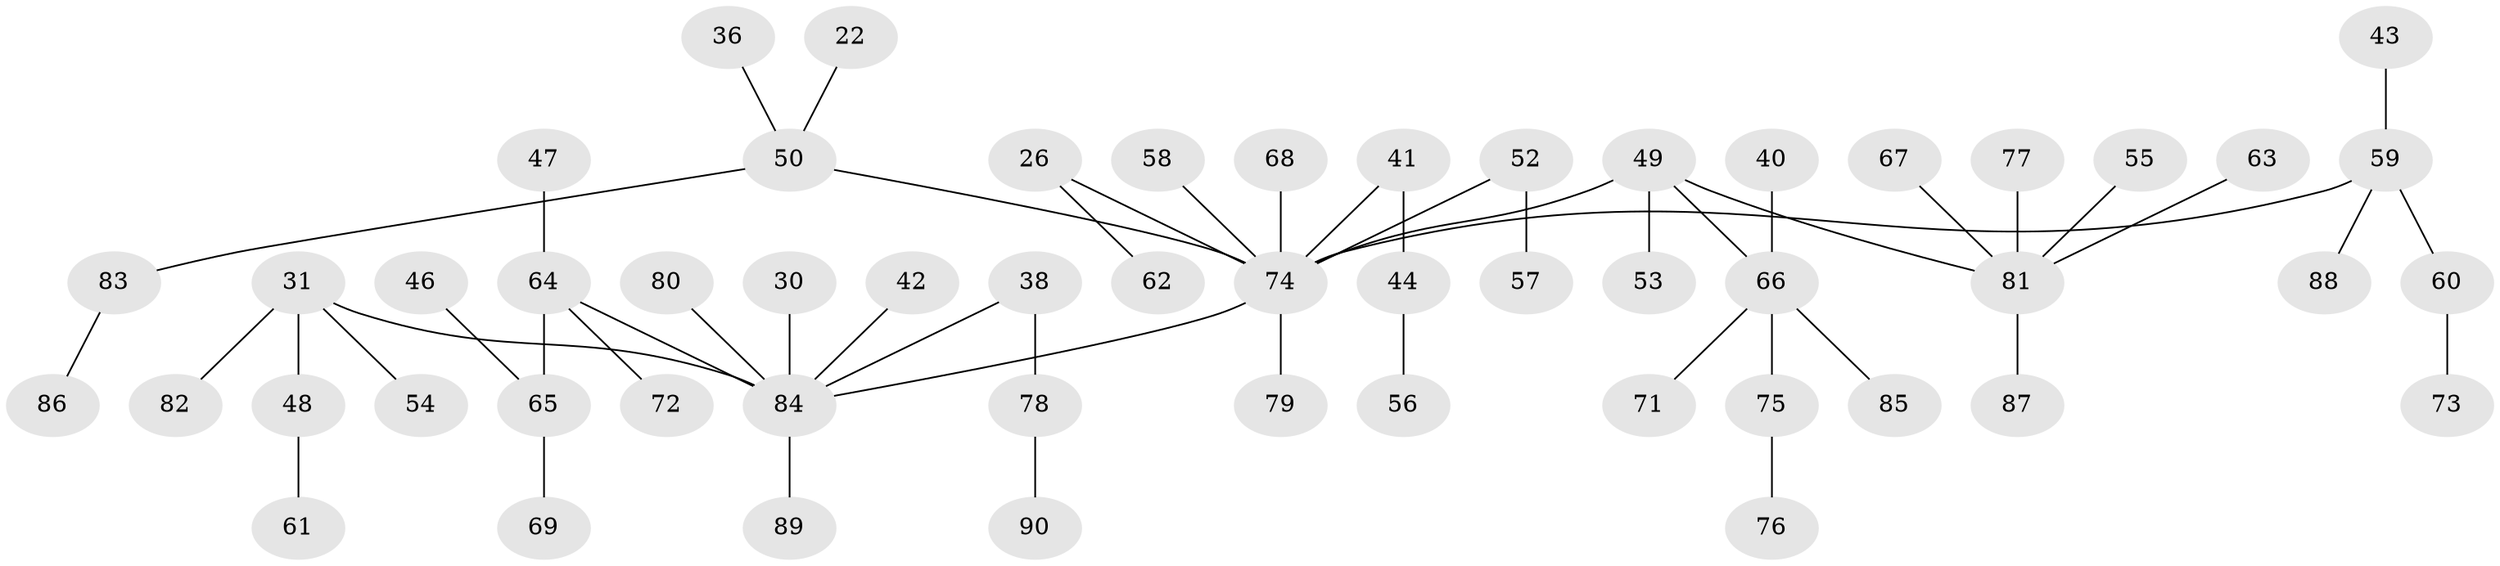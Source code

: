 // original degree distribution, {9: 0.011111111111111112, 3: 0.06666666666666667, 6: 0.03333333333333333, 1: 0.5111111111111111, 2: 0.28888888888888886, 7: 0.011111111111111112, 4: 0.07777777777777778}
// Generated by graph-tools (version 1.1) at 2025/56/03/04/25 21:56:59]
// undirected, 54 vertices, 53 edges
graph export_dot {
graph [start="1"]
  node [color=gray90,style=filled];
  22;
  26;
  30;
  31;
  36;
  38;
  40;
  41;
  42;
  43;
  44;
  46;
  47;
  48;
  49 [super="+32+39"];
  50 [super="+18"];
  52;
  53;
  54;
  55;
  56;
  57;
  58;
  59 [super="+35+7+11"];
  60;
  61;
  62;
  63;
  64 [super="+33"];
  65 [super="+34"];
  66 [super="+24"];
  67;
  68;
  69;
  71;
  72;
  73;
  74 [super="+16+12+25+29+37"];
  75 [super="+70"];
  76;
  77;
  78;
  79;
  80;
  81 [super="+4+15+5+20+45+51"];
  82;
  83;
  84 [super="+9+14"];
  85;
  86;
  87;
  88;
  89;
  90;
  22 -- 50;
  26 -- 62;
  26 -- 74;
  30 -- 84;
  31 -- 48;
  31 -- 54;
  31 -- 82;
  31 -- 84;
  36 -- 50;
  38 -- 78;
  38 -- 84;
  40 -- 66;
  41 -- 44;
  41 -- 74;
  42 -- 84;
  43 -- 59;
  44 -- 56;
  46 -- 65;
  47 -- 64;
  48 -- 61;
  49 -- 53;
  49 -- 81;
  49 -- 66;
  49 -- 74;
  50 -- 83;
  50 -- 74;
  52 -- 57;
  52 -- 74;
  55 -- 81;
  58 -- 74;
  59 -- 88;
  59 -- 74;
  59 -- 60;
  60 -- 73;
  63 -- 81;
  64 -- 65;
  64 -- 84;
  64 -- 72;
  65 -- 69;
  66 -- 85;
  66 -- 71;
  66 -- 75;
  67 -- 81;
  68 -- 74;
  74 -- 79;
  74 -- 84;
  75 -- 76;
  77 -- 81;
  78 -- 90;
  80 -- 84;
  81 -- 87;
  83 -- 86;
  84 -- 89;
}
